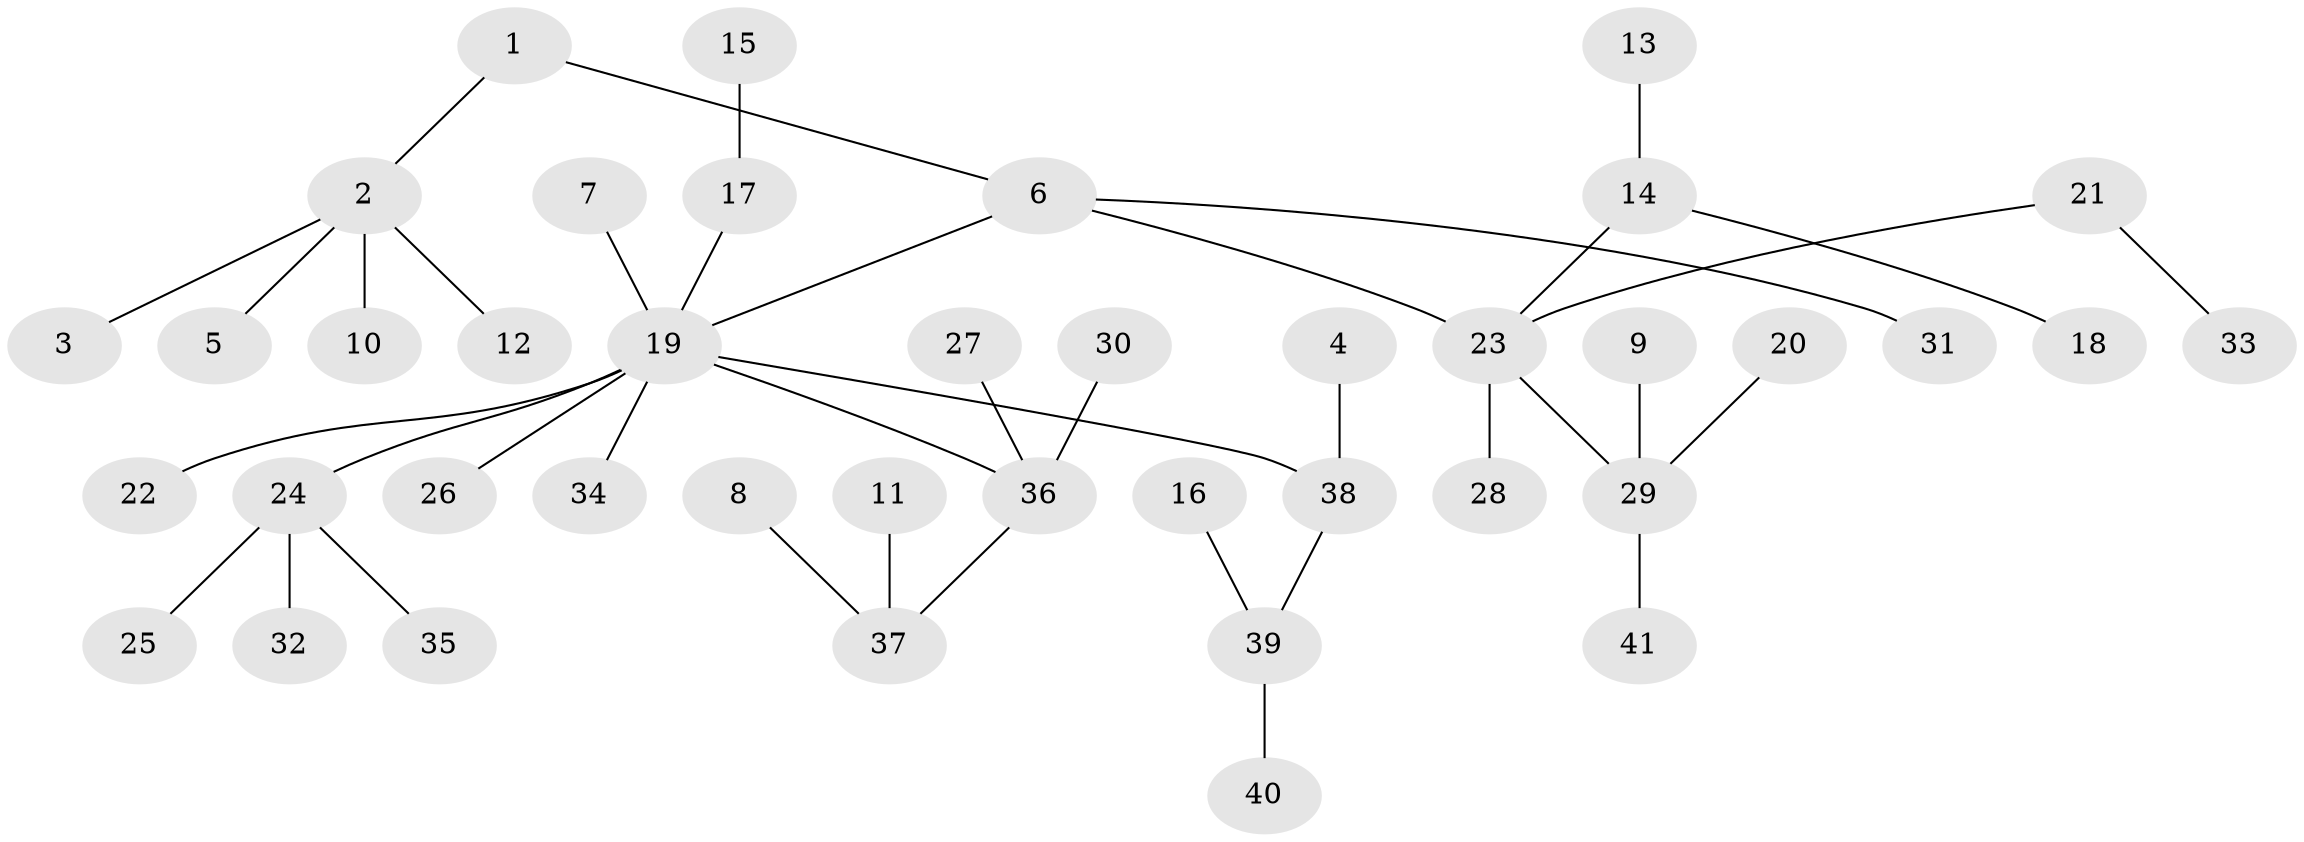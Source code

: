 // original degree distribution, {6: 0.04878048780487805, 2: 0.25609756097560976, 5: 0.04878048780487805, 1: 0.5487804878048781, 7: 0.012195121951219513, 4: 0.036585365853658534, 3: 0.04878048780487805}
// Generated by graph-tools (version 1.1) at 2025/50/03/09/25 03:50:25]
// undirected, 41 vertices, 40 edges
graph export_dot {
graph [start="1"]
  node [color=gray90,style=filled];
  1;
  2;
  3;
  4;
  5;
  6;
  7;
  8;
  9;
  10;
  11;
  12;
  13;
  14;
  15;
  16;
  17;
  18;
  19;
  20;
  21;
  22;
  23;
  24;
  25;
  26;
  27;
  28;
  29;
  30;
  31;
  32;
  33;
  34;
  35;
  36;
  37;
  38;
  39;
  40;
  41;
  1 -- 2 [weight=1.0];
  1 -- 6 [weight=1.0];
  2 -- 3 [weight=1.0];
  2 -- 5 [weight=1.0];
  2 -- 10 [weight=1.0];
  2 -- 12 [weight=1.0];
  4 -- 38 [weight=1.0];
  6 -- 19 [weight=1.0];
  6 -- 23 [weight=1.0];
  6 -- 31 [weight=1.0];
  7 -- 19 [weight=1.0];
  8 -- 37 [weight=1.0];
  9 -- 29 [weight=1.0];
  11 -- 37 [weight=1.0];
  13 -- 14 [weight=1.0];
  14 -- 18 [weight=1.0];
  14 -- 23 [weight=1.0];
  15 -- 17 [weight=1.0];
  16 -- 39 [weight=1.0];
  17 -- 19 [weight=1.0];
  19 -- 22 [weight=1.0];
  19 -- 24 [weight=1.0];
  19 -- 26 [weight=1.0];
  19 -- 34 [weight=1.0];
  19 -- 36 [weight=1.0];
  19 -- 38 [weight=1.0];
  20 -- 29 [weight=1.0];
  21 -- 23 [weight=1.0];
  21 -- 33 [weight=1.0];
  23 -- 28 [weight=1.0];
  23 -- 29 [weight=1.0];
  24 -- 25 [weight=1.0];
  24 -- 32 [weight=1.0];
  24 -- 35 [weight=1.0];
  27 -- 36 [weight=1.0];
  29 -- 41 [weight=1.0];
  30 -- 36 [weight=1.0];
  36 -- 37 [weight=1.0];
  38 -- 39 [weight=1.0];
  39 -- 40 [weight=1.0];
}
